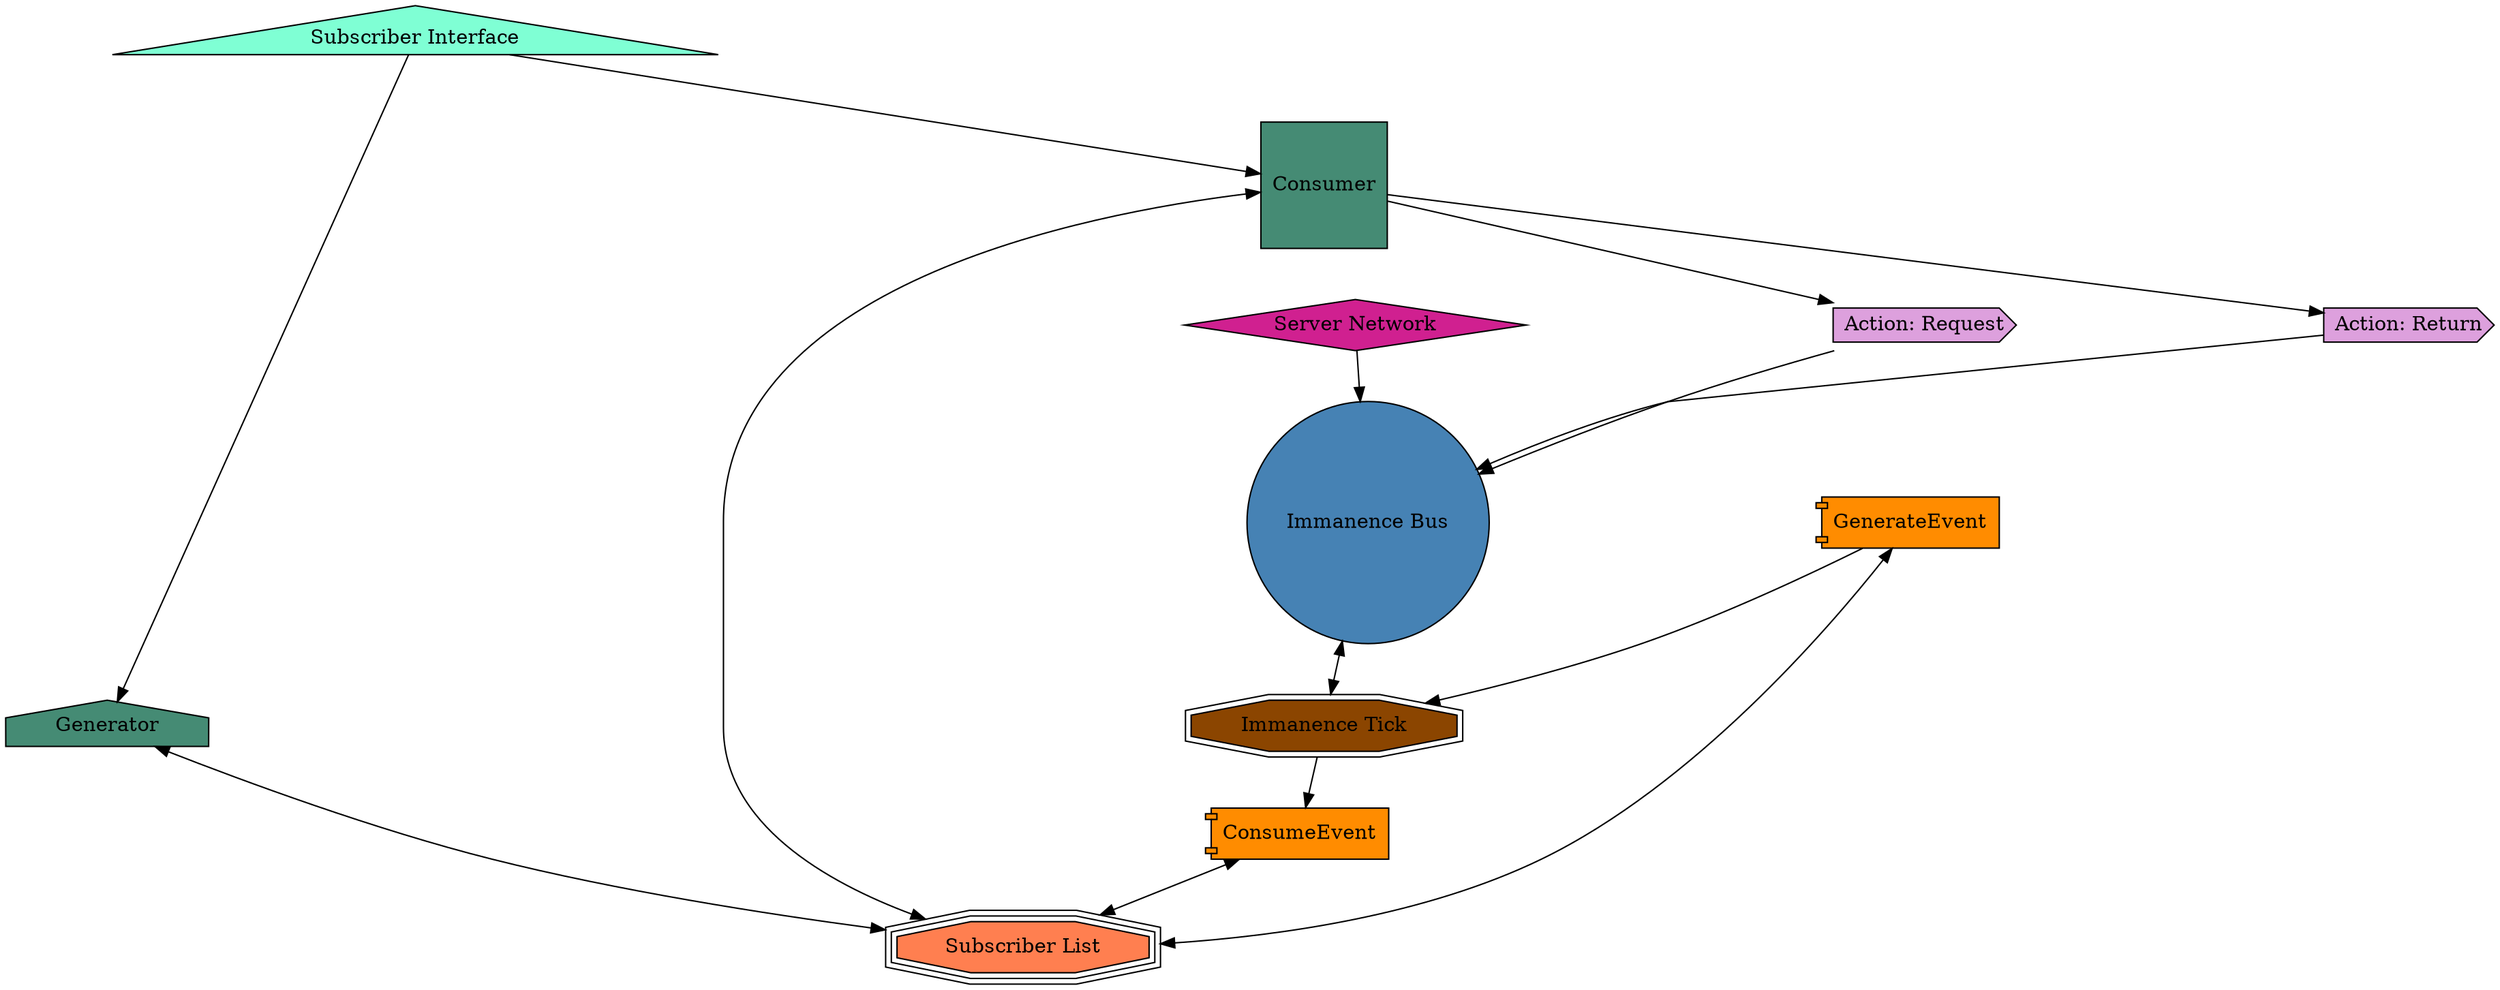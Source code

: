 digraph {
    node [nodesep=3.0, splines=true, style=filled]
    graph [overlap=false, splines=true, nodesep=3.0]
    edge [len=10.0]
    Server_Network [shape=diamond,label="Server Network", fillcolor=violetred]
    Generator [shape=house,label="Generator", fillcolor=aquamarine4]
    Consumer [shape=square,label="Consumer", fillcolor=aquamarine4]
    Subscriber [shape=triangle,label="Subscriber Interface",fillcolor=aquamarine]
    Bus [shape=circle,label="Immanence Bus",fillcolor=steelblue]
    Subscriber_List [shape=tripleoctagon,label="Subscriber List", fillcolor=coral]
    Immanence_Tick [shape=doubleoctagon,label="Immanence Tick", fillcolor=darkorange4]

    Generate_Event [shape=component,label="GenerateEvent", fillcolor=darkorange]
    Consume_Event [shape=component,label="ConsumeEvent", fillcolor=darkorange]

    Request_Action [shape=cds,label="Action: Request", fillcolor=plum]
    Return_Action [shape=cds,label="Action: Return", fillcolor=plum]

    Generator -> Subscriber_List [dir=both]
    Consumer -> Subscriber_List [dir=both]
    Server_Network -> Bus
    Immanence_Tick -> Consume_Event
    Generate_Event -> Immanence_Tick
    Consume_Event -> Subscriber_List [dir=both]
    Generate_Event -> Subscriber_List [dir=both]
    Bus -> Immanence_Tick [dir=both]

    Subscriber -> Consumer
    Subscriber -> Generator


    Consumer -> Request_Action -> Bus
    Consumer -> Return_Action -> Bus
}